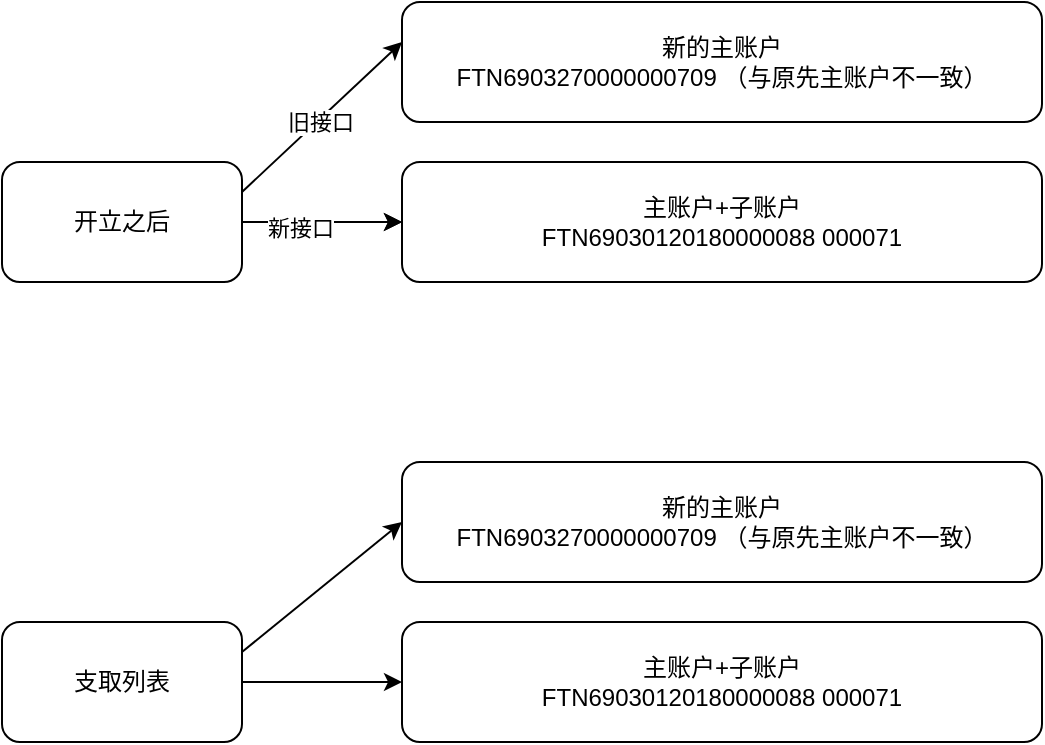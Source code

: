 <mxfile version="24.5.4" type="github">
  <diagram name="Page-1" id="74e2e168-ea6b-b213-b513-2b3c1d86103e">
    <mxGraphModel dx="684" dy="433" grid="1" gridSize="10" guides="1" tooltips="1" connect="1" arrows="1" fold="1" page="1" pageScale="1" pageWidth="1100" pageHeight="850" background="none" math="0" shadow="0">
      <root>
        <mxCell id="0" />
        <mxCell id="1" parent="0" />
        <mxCell id="w1JJGexKde5zw0F5vilY-4" value="" style="edgeStyle=orthogonalEdgeStyle;rounded=0;orthogonalLoop=1;jettySize=auto;html=1;" edge="1" parent="1" source="w1JJGexKde5zw0F5vilY-1" target="w1JJGexKde5zw0F5vilY-3">
          <mxGeometry relative="1" as="geometry" />
        </mxCell>
        <mxCell id="w1JJGexKde5zw0F5vilY-7" value="" style="edgeStyle=orthogonalEdgeStyle;rounded=0;orthogonalLoop=1;jettySize=auto;html=1;" edge="1" parent="1" source="w1JJGexKde5zw0F5vilY-1" target="w1JJGexKde5zw0F5vilY-3">
          <mxGeometry relative="1" as="geometry" />
        </mxCell>
        <mxCell id="w1JJGexKde5zw0F5vilY-13" value="新接口" style="edgeLabel;html=1;align=center;verticalAlign=middle;resizable=0;points=[];" vertex="1" connectable="0" parent="w1JJGexKde5zw0F5vilY-7">
          <mxGeometry x="-0.275" y="-3" relative="1" as="geometry">
            <mxPoint as="offset" />
          </mxGeometry>
        </mxCell>
        <mxCell id="w1JJGexKde5zw0F5vilY-10" style="rounded=0;orthogonalLoop=1;jettySize=auto;html=1;exitX=1;exitY=0.25;exitDx=0;exitDy=0;" edge="1" parent="1" source="w1JJGexKde5zw0F5vilY-1">
          <mxGeometry relative="1" as="geometry">
            <mxPoint x="420" y="90" as="targetPoint" />
          </mxGeometry>
        </mxCell>
        <mxCell id="w1JJGexKde5zw0F5vilY-12" value="旧接口" style="edgeLabel;html=1;align=center;verticalAlign=middle;resizable=0;points=[];" vertex="1" connectable="0" parent="w1JJGexKde5zw0F5vilY-10">
          <mxGeometry x="-0.044" y="-1" relative="1" as="geometry">
            <mxPoint as="offset" />
          </mxGeometry>
        </mxCell>
        <mxCell id="w1JJGexKde5zw0F5vilY-1" value="开立之后" style="rounded=1;whiteSpace=wrap;html=1;" vertex="1" parent="1">
          <mxGeometry x="220" y="150" width="120" height="60" as="geometry" />
        </mxCell>
        <mxCell id="w1JJGexKde5zw0F5vilY-9" style="edgeStyle=orthogonalEdgeStyle;rounded=0;orthogonalLoop=1;jettySize=auto;html=1;" edge="1" parent="1" source="w1JJGexKde5zw0F5vilY-2" target="w1JJGexKde5zw0F5vilY-8">
          <mxGeometry relative="1" as="geometry" />
        </mxCell>
        <mxCell id="w1JJGexKde5zw0F5vilY-14" style="rounded=0;orthogonalLoop=1;jettySize=auto;html=1;exitX=1;exitY=0.25;exitDx=0;exitDy=0;" edge="1" parent="1" source="w1JJGexKde5zw0F5vilY-2">
          <mxGeometry relative="1" as="geometry">
            <mxPoint x="420" y="330" as="targetPoint" />
          </mxGeometry>
        </mxCell>
        <mxCell id="w1JJGexKde5zw0F5vilY-2" value="支取列表" style="rounded=1;whiteSpace=wrap;html=1;" vertex="1" parent="1">
          <mxGeometry x="220" y="380" width="120" height="60" as="geometry" />
        </mxCell>
        <mxCell id="w1JJGexKde5zw0F5vilY-3" value="主账户+子账户&lt;div&gt;FTN69030120180000088 000071&lt;/div&gt;" style="whiteSpace=wrap;html=1;rounded=1;" vertex="1" parent="1">
          <mxGeometry x="420" y="150" width="320" height="60" as="geometry" />
        </mxCell>
        <mxCell id="w1JJGexKde5zw0F5vilY-8" value="主账户+子账户&lt;div&gt;FTN69030120180000088 000071&lt;/div&gt;" style="whiteSpace=wrap;html=1;rounded=1;" vertex="1" parent="1">
          <mxGeometry x="420" y="380" width="320" height="60" as="geometry" />
        </mxCell>
        <mxCell id="w1JJGexKde5zw0F5vilY-11" value="新的主账户&lt;div&gt;FTN6903270000000709 （与原先主账户不一致）&lt;/div&gt;" style="rounded=1;whiteSpace=wrap;html=1;" vertex="1" parent="1">
          <mxGeometry x="420" y="70" width="320" height="60" as="geometry" />
        </mxCell>
        <mxCell id="w1JJGexKde5zw0F5vilY-15" value="&lt;div&gt;新的主账户&lt;/div&gt;&lt;div&gt;FTN6903270000000709 （与原先主账户不一致）&lt;br&gt;&lt;/div&gt;" style="whiteSpace=wrap;html=1;rounded=1;" vertex="1" parent="1">
          <mxGeometry x="420" y="300" width="320" height="60" as="geometry" />
        </mxCell>
      </root>
    </mxGraphModel>
  </diagram>
</mxfile>
